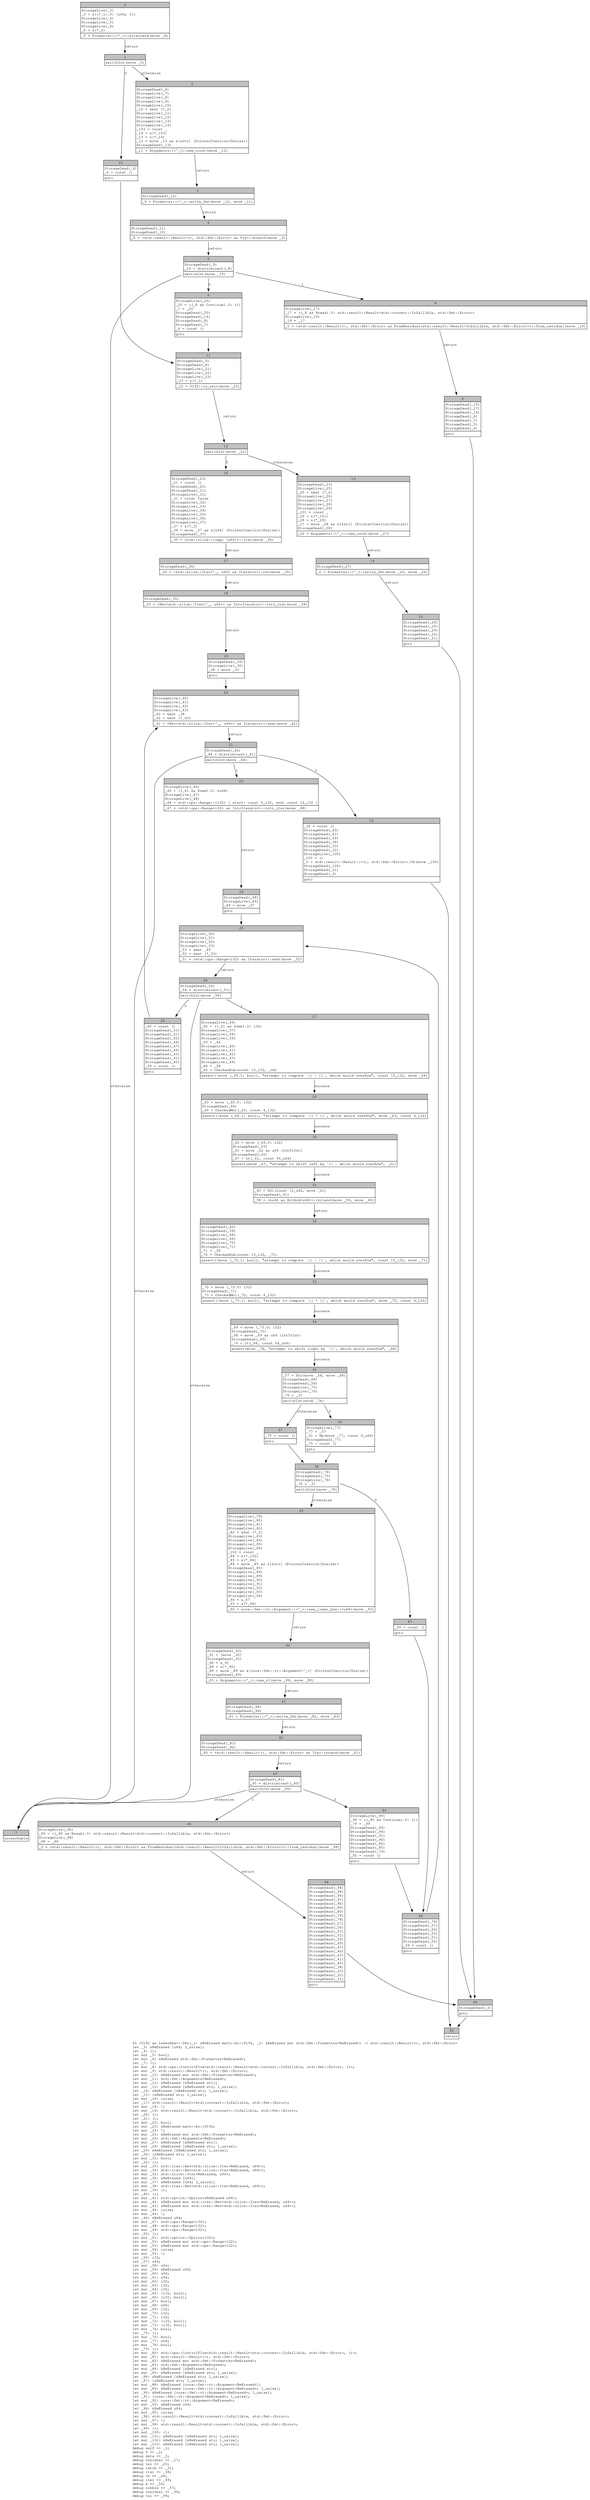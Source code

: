 digraph Mir_0_14675 {
    graph [fontname="Courier, monospace"];
    node [fontname="Courier, monospace"];
    edge [fontname="Courier, monospace"];
    label=<fn &lt;U192 as LowerHex&gt;::fmt(_1: &amp;ReErased math::bn::U192, _2: &amp;ReErased mut std::fmt::Formatter&lt;ReErased&gt;) -&gt; std::result::Result&lt;(), std::fmt::Error&gt;<br align="left"/>let _3: &amp;ReErased [u64; 3_usize];<br align="left"/>let _4: ();<br align="left"/>let mut _5: bool;<br align="left"/>let mut _6: &amp;ReErased std::fmt::Formatter&lt;ReErased&gt;;<br align="left"/>let _7: ();<br align="left"/>let mut _8: std::ops::ControlFlow&lt;std::result::Result&lt;std::convert::Infallible, std::fmt::Error&gt;, ()&gt;;<br align="left"/>let mut _9: std::result::Result&lt;(), std::fmt::Error&gt;;<br align="left"/>let mut _10: &amp;ReErased mut std::fmt::Formatter&lt;ReErased&gt;;<br align="left"/>let mut _11: std::fmt::Arguments&lt;ReErased&gt;;<br align="left"/>let mut _12: &amp;ReErased [&amp;ReErased str];<br align="left"/>let mut _13: &amp;ReErased [&amp;ReErased str; 1_usize];<br align="left"/>let _14: &amp;ReErased [&amp;ReErased str; 1_usize];<br align="left"/>let _15: [&amp;ReErased str; 1_usize];<br align="left"/>let mut _16: isize;<br align="left"/>let _17: std::result::Result&lt;std::convert::Infallible, std::fmt::Error&gt;;<br align="left"/>let mut _18: !;<br align="left"/>let mut _19: std::result::Result&lt;std::convert::Infallible, std::fmt::Error&gt;;<br align="left"/>let _20: ();<br align="left"/>let _21: ();<br align="left"/>let mut _22: bool;<br align="left"/>let mut _23: &amp;ReErased math::bn::U192;<br align="left"/>let mut _24: !;<br align="left"/>let mut _25: &amp;ReErased mut std::fmt::Formatter&lt;ReErased&gt;;<br align="left"/>let mut _26: std::fmt::Arguments&lt;ReErased&gt;;<br align="left"/>let mut _27: &amp;ReErased [&amp;ReErased str];<br align="left"/>let mut _28: &amp;ReErased [&amp;ReErased str; 1_usize];<br align="left"/>let _29: &amp;ReErased [&amp;ReErased str; 1_usize];<br align="left"/>let _30: [&amp;ReErased str; 1_usize];<br align="left"/>let mut _31: bool;<br align="left"/>let _32: ();<br align="left"/>let mut _33: std::iter::Rev&lt;std::slice::Iter&lt;ReErased, u64&gt;&gt;;<br align="left"/>let mut _34: std::iter::Rev&lt;std::slice::Iter&lt;ReErased, u64&gt;&gt;;<br align="left"/>let mut _35: std::slice::Iter&lt;ReErased, u64&gt;;<br align="left"/>let mut _36: &amp;ReErased [u64];<br align="left"/>let mut _37: &amp;ReErased [u64; 3_usize];<br align="left"/>let mut _38: std::iter::Rev&lt;std::slice::Iter&lt;ReErased, u64&gt;&gt;;<br align="left"/>let mut _39: ();<br align="left"/>let _40: ();<br align="left"/>let mut _41: std::option::Option&lt;&amp;ReErased u64&gt;;<br align="left"/>let mut _42: &amp;ReErased mut std::iter::Rev&lt;std::slice::Iter&lt;ReErased, u64&gt;&gt;;<br align="left"/>let mut _43: &amp;ReErased mut std::iter::Rev&lt;std::slice::Iter&lt;ReErased, u64&gt;&gt;;<br align="left"/>let mut _44: isize;<br align="left"/>let mut _45: !;<br align="left"/>let _46: &amp;ReErased u64;<br align="left"/>let mut _47: std::ops::Range&lt;i32&gt;;<br align="left"/>let mut _48: std::ops::Range&lt;i32&gt;;<br align="left"/>let mut _49: std::ops::Range&lt;i32&gt;;<br align="left"/>let _50: ();<br align="left"/>let mut _51: std::option::Option&lt;i32&gt;;<br align="left"/>let mut _52: &amp;ReErased mut std::ops::Range&lt;i32&gt;;<br align="left"/>let mut _53: &amp;ReErased mut std::ops::Range&lt;i32&gt;;<br align="left"/>let mut _54: isize;<br align="left"/>let mut _55: !;<br align="left"/>let _56: i32;<br align="left"/>let _57: u64;<br align="left"/>let mut _58: u64;<br align="left"/>let mut _59: &amp;ReErased u64;<br align="left"/>let mut _60: u64;<br align="left"/>let mut _61: u64;<br align="left"/>let mut _62: i32;<br align="left"/>let mut _63: i32;<br align="left"/>let mut _64: i32;<br align="left"/>let mut _65: (i32, bool);<br align="left"/>let mut _66: (i32, bool);<br align="left"/>let mut _67: bool;<br align="left"/>let mut _68: u64;<br align="left"/>let mut _69: i32;<br align="left"/>let mut _70: i32;<br align="left"/>let mut _71: i32;<br align="left"/>let mut _72: (i32, bool);<br align="left"/>let mut _73: (i32, bool);<br align="left"/>let mut _74: bool;<br align="left"/>let _75: ();<br align="left"/>let mut _76: bool;<br align="left"/>let mut _77: u64;<br align="left"/>let mut _78: bool;<br align="left"/>let _79: ();<br align="left"/>let mut _80: std::ops::ControlFlow&lt;std::result::Result&lt;std::convert::Infallible, std::fmt::Error&gt;, ()&gt;;<br align="left"/>let mut _81: std::result::Result&lt;(), std::fmt::Error&gt;;<br align="left"/>let mut _82: &amp;ReErased mut std::fmt::Formatter&lt;ReErased&gt;;<br align="left"/>let mut _83: std::fmt::Arguments&lt;ReErased&gt;;<br align="left"/>let mut _84: &amp;ReErased [&amp;ReErased str];<br align="left"/>let mut _85: &amp;ReErased [&amp;ReErased str; 1_usize];<br align="left"/>let _86: &amp;ReErased [&amp;ReErased str; 1_usize];<br align="left"/>let _87: [&amp;ReErased str; 1_usize];<br align="left"/>let mut _88: &amp;ReErased [core::fmt::rt::Argument&lt;ReErased&gt;];<br align="left"/>let mut _89: &amp;ReErased [core::fmt::rt::Argument&lt;ReErased&gt;; 1_usize];<br align="left"/>let _90: &amp;ReErased [core::fmt::rt::Argument&lt;ReErased&gt;; 1_usize];<br align="left"/>let _91: [core::fmt::rt::Argument&lt;ReErased&gt;; 1_usize];<br align="left"/>let mut _92: core::fmt::rt::Argument&lt;ReErased&gt;;<br align="left"/>let mut _93: &amp;ReErased u64;<br align="left"/>let _94: &amp;ReErased u64;<br align="left"/>let mut _95: isize;<br align="left"/>let _96: std::result::Result&lt;std::convert::Infallible, std::fmt::Error&gt;;<br align="left"/>let mut _97: !;<br align="left"/>let mut _98: std::result::Result&lt;std::convert::Infallible, std::fmt::Error&gt;;<br align="left"/>let _99: ();<br align="left"/>let mut _100: ();<br align="left"/>let mut _101: &amp;ReErased [&amp;ReErased str; 1_usize];<br align="left"/>let mut _102: &amp;ReErased [&amp;ReErased str; 1_usize];<br align="left"/>let mut _103: &amp;ReErased [&amp;ReErased str; 1_usize];<br align="left"/>debug self =&gt; _1;<br align="left"/>debug f =&gt; _2;<br align="left"/>debug data =&gt; _3;<br align="left"/>debug residual =&gt; _17;<br align="left"/>debug val =&gt; _20;<br align="left"/>debug latch =&gt; _31;<br align="left"/>debug iter =&gt; _38;<br align="left"/>debug ch =&gt; _46;<br align="left"/>debug iter =&gt; _49;<br align="left"/>debug x =&gt; _56;<br align="left"/>debug nibble =&gt; _57;<br align="left"/>debug residual =&gt; _96;<br align="left"/>debug val =&gt; _99;<br align="left"/>>;
    bb0__0_14675 [shape="none", label=<<table border="0" cellborder="1" cellspacing="0"><tr><td bgcolor="gray" align="center" colspan="1">0</td></tr><tr><td align="left" balign="left">StorageLive(_3)<br/>_3 = &amp;((*_1).0: [u64; 3])<br/>StorageLive(_4)<br/>StorageLive(_5)<br/>StorageLive(_6)<br/>_6 = &amp;(*_2)<br/></td></tr><tr><td align="left">_5 = Formatter::&lt;'_&gt;::alternate(move _6)</td></tr></table>>];
    bb1__0_14675 [shape="none", label=<<table border="0" cellborder="1" cellspacing="0"><tr><td bgcolor="gray" align="center" colspan="1">1</td></tr><tr><td align="left">switchInt(move _5)</td></tr></table>>];
    bb2__0_14675 [shape="none", label=<<table border="0" cellborder="1" cellspacing="0"><tr><td bgcolor="gray" align="center" colspan="1">2</td></tr><tr><td align="left" balign="left">StorageDead(_6)<br/>StorageLive(_7)<br/>StorageLive(_8)<br/>StorageLive(_9)<br/>StorageLive(_10)<br/>_10 = &amp;mut (*_2)<br/>StorageLive(_11)<br/>StorageLive(_12)<br/>StorageLive(_13)<br/>StorageLive(_14)<br/>_103 = const _<br/>_14 = &amp;(*_103)<br/>_13 = &amp;(*_14)<br/>_12 = move _13 as &amp;[&amp;str] (PointerCoercion(Unsize))<br/>StorageDead(_13)<br/></td></tr><tr><td align="left">_11 = Arguments::&lt;'_&gt;::new_const(move _12)</td></tr></table>>];
    bb3__0_14675 [shape="none", label=<<table border="0" cellborder="1" cellspacing="0"><tr><td bgcolor="gray" align="center" colspan="1">3</td></tr><tr><td align="left" balign="left">StorageDead(_12)<br/></td></tr><tr><td align="left">_9 = Formatter::&lt;'_&gt;::write_fmt(move _10, move _11)</td></tr></table>>];
    bb4__0_14675 [shape="none", label=<<table border="0" cellborder="1" cellspacing="0"><tr><td bgcolor="gray" align="center" colspan="1">4</td></tr><tr><td align="left" balign="left">StorageDead(_11)<br/>StorageDead(_10)<br/></td></tr><tr><td align="left">_8 = &lt;std::result::Result&lt;(), std::fmt::Error&gt; as Try&gt;::branch(move _9)</td></tr></table>>];
    bb5__0_14675 [shape="none", label=<<table border="0" cellborder="1" cellspacing="0"><tr><td bgcolor="gray" align="center" colspan="1">5</td></tr><tr><td align="left" balign="left">StorageDead(_9)<br/>_16 = discriminant(_8)<br/></td></tr><tr><td align="left">switchInt(move _16)</td></tr></table>>];
    bb6__0_14675 [shape="none", label=<<table border="0" cellborder="1" cellspacing="0"><tr><td bgcolor="gray" align="center" colspan="1">6</td></tr><tr><td align="left" balign="left">StorageLive(_20)<br/>_20 = ((_8 as Continue).0: ())<br/>_7 = _20<br/>StorageDead(_20)<br/>StorageDead(_14)<br/>StorageDead(_8)<br/>StorageDead(_7)<br/>_4 = const ()<br/></td></tr><tr><td align="left">goto</td></tr></table>>];
    bb7__0_14675 [shape="none", label=<<table border="0" cellborder="1" cellspacing="0"><tr><td bgcolor="gray" align="center" colspan="1">7</td></tr><tr><td align="left">unreachable</td></tr></table>>];
    bb8__0_14675 [shape="none", label=<<table border="0" cellborder="1" cellspacing="0"><tr><td bgcolor="gray" align="center" colspan="1">8</td></tr><tr><td align="left" balign="left">StorageLive(_17)<br/>_17 = ((_8 as Break).0: std::result::Result&lt;std::convert::Infallible, std::fmt::Error&gt;)<br/>StorageLive(_19)<br/>_19 = _17<br/></td></tr><tr><td align="left">_0 = &lt;std::result::Result&lt;(), std::fmt::Error&gt; as FromResidual&lt;std::result::Result&lt;Infallible, std::fmt::Error&gt;&gt;&gt;::from_residual(move _19)</td></tr></table>>];
    bb9__0_14675 [shape="none", label=<<table border="0" cellborder="1" cellspacing="0"><tr><td bgcolor="gray" align="center" colspan="1">9</td></tr><tr><td align="left" balign="left">StorageDead(_19)<br/>StorageDead(_17)<br/>StorageDead(_14)<br/>StorageDead(_8)<br/>StorageDead(_7)<br/>StorageDead(_5)<br/>StorageDead(_4)<br/></td></tr><tr><td align="left">goto</td></tr></table>>];
    bb10__0_14675 [shape="none", label=<<table border="0" cellborder="1" cellspacing="0"><tr><td bgcolor="gray" align="center" colspan="1">10</td></tr><tr><td align="left" balign="left">StorageDead(_6)<br/>_4 = const ()<br/></td></tr><tr><td align="left">goto</td></tr></table>>];
    bb11__0_14675 [shape="none", label=<<table border="0" cellborder="1" cellspacing="0"><tr><td bgcolor="gray" align="center" colspan="1">11</td></tr><tr><td align="left" balign="left">StorageDead(_5)<br/>StorageDead(_4)<br/>StorageLive(_21)<br/>StorageLive(_22)<br/>StorageLive(_23)<br/>_23 = &amp;(*_1)<br/></td></tr><tr><td align="left">_22 = U192::is_zero(move _23)</td></tr></table>>];
    bb12__0_14675 [shape="none", label=<<table border="0" cellborder="1" cellspacing="0"><tr><td bgcolor="gray" align="center" colspan="1">12</td></tr><tr><td align="left">switchInt(move _22)</td></tr></table>>];
    bb13__0_14675 [shape="none", label=<<table border="0" cellborder="1" cellspacing="0"><tr><td bgcolor="gray" align="center" colspan="1">13</td></tr><tr><td align="left" balign="left">StorageDead(_23)<br/>StorageLive(_25)<br/>_25 = &amp;mut (*_2)<br/>StorageLive(_26)<br/>StorageLive(_27)<br/>StorageLive(_28)<br/>StorageLive(_29)<br/>_101 = const _<br/>_29 = &amp;(*_101)<br/>_28 = &amp;(*_29)<br/>_27 = move _28 as &amp;[&amp;str] (PointerCoercion(Unsize))<br/>StorageDead(_28)<br/></td></tr><tr><td align="left">_26 = Arguments::&lt;'_&gt;::new_const(move _27)</td></tr></table>>];
    bb14__0_14675 [shape="none", label=<<table border="0" cellborder="1" cellspacing="0"><tr><td bgcolor="gray" align="center" colspan="1">14</td></tr><tr><td align="left" balign="left">StorageDead(_27)<br/></td></tr><tr><td align="left">_0 = Formatter::&lt;'_&gt;::write_fmt(move _25, move _26)</td></tr></table>>];
    bb15__0_14675 [shape="none", label=<<table border="0" cellborder="1" cellspacing="0"><tr><td bgcolor="gray" align="center" colspan="1">15</td></tr><tr><td align="left" balign="left">StorageDead(_26)<br/>StorageDead(_25)<br/>StorageDead(_29)<br/>StorageDead(_22)<br/>StorageDead(_21)<br/></td></tr><tr><td align="left">goto</td></tr></table>>];
    bb16__0_14675 [shape="none", label=<<table border="0" cellborder="1" cellspacing="0"><tr><td bgcolor="gray" align="center" colspan="1">16</td></tr><tr><td align="left" balign="left">StorageDead(_23)<br/>_21 = const ()<br/>StorageDead(_22)<br/>StorageDead(_21)<br/>StorageLive(_31)<br/>_31 = const false<br/>StorageLive(_32)<br/>StorageLive(_33)<br/>StorageLive(_34)<br/>StorageLive(_35)<br/>StorageLive(_36)<br/>StorageLive(_37)<br/>_37 = &amp;(*_3)<br/>_36 = move _37 as &amp;[u64] (PointerCoercion(Unsize))<br/>StorageDead(_37)<br/></td></tr><tr><td align="left">_35 = core::slice::&lt;impl [u64]&gt;::iter(move _36)</td></tr></table>>];
    bb17__0_14675 [shape="none", label=<<table border="0" cellborder="1" cellspacing="0"><tr><td bgcolor="gray" align="center" colspan="1">17</td></tr><tr><td align="left" balign="left">StorageDead(_36)<br/></td></tr><tr><td align="left">_34 = &lt;std::slice::Iter&lt;'_, u64&gt; as Iterator&gt;::rev(move _35)</td></tr></table>>];
    bb18__0_14675 [shape="none", label=<<table border="0" cellborder="1" cellspacing="0"><tr><td bgcolor="gray" align="center" colspan="1">18</td></tr><tr><td align="left" balign="left">StorageDead(_35)<br/></td></tr><tr><td align="left">_33 = &lt;Rev&lt;std::slice::Iter&lt;'_, u64&gt;&gt; as IntoIterator&gt;::into_iter(move _34)</td></tr></table>>];
    bb19__0_14675 [shape="none", label=<<table border="0" cellborder="1" cellspacing="0"><tr><td bgcolor="gray" align="center" colspan="1">19</td></tr><tr><td align="left" balign="left">StorageDead(_34)<br/>StorageLive(_38)<br/>_38 = move _33<br/></td></tr><tr><td align="left">goto</td></tr></table>>];
    bb20__0_14675 [shape="none", label=<<table border="0" cellborder="1" cellspacing="0"><tr><td bgcolor="gray" align="center" colspan="1">20</td></tr><tr><td align="left" balign="left">StorageLive(_40)<br/>StorageLive(_41)<br/>StorageLive(_42)<br/>StorageLive(_43)<br/>_43 = &amp;mut _38<br/>_42 = &amp;mut (*_43)<br/></td></tr><tr><td align="left">_41 = &lt;Rev&lt;std::slice::Iter&lt;'_, u64&gt;&gt; as Iterator&gt;::next(move _42)</td></tr></table>>];
    bb21__0_14675 [shape="none", label=<<table border="0" cellborder="1" cellspacing="0"><tr><td bgcolor="gray" align="center" colspan="1">21</td></tr><tr><td align="left" balign="left">StorageDead(_42)<br/>_44 = discriminant(_41)<br/></td></tr><tr><td align="left">switchInt(move _44)</td></tr></table>>];
    bb22__0_14675 [shape="none", label=<<table border="0" cellborder="1" cellspacing="0"><tr><td bgcolor="gray" align="center" colspan="1">22</td></tr><tr><td align="left" balign="left">StorageLive(_46)<br/>_46 = ((_41 as Some).0: &amp;u64)<br/>StorageLive(_47)<br/>StorageLive(_48)<br/>_48 = std::ops::Range::&lt;i32&gt; { start: const 0_i32, end: const 16_i32 }<br/></td></tr><tr><td align="left">_47 = &lt;std::ops::Range&lt;i32&gt; as IntoIterator&gt;::into_iter(move _48)</td></tr></table>>];
    bb23__0_14675 [shape="none", label=<<table border="0" cellborder="1" cellspacing="0"><tr><td bgcolor="gray" align="center" colspan="1">23</td></tr><tr><td align="left" balign="left">_32 = const ()<br/>StorageDead(_43)<br/>StorageDead(_41)<br/>StorageDead(_40)<br/>StorageDead(_38)<br/>StorageDead(_33)<br/>StorageDead(_32)<br/>StorageLive(_100)<br/>_100 = ()<br/>_0 = std::result::Result::&lt;(), std::fmt::Error&gt;::Ok(move _100)<br/>StorageDead(_100)<br/>StorageDead(_31)<br/>StorageDead(_3)<br/></td></tr><tr><td align="left">goto</td></tr></table>>];
    bb24__0_14675 [shape="none", label=<<table border="0" cellborder="1" cellspacing="0"><tr><td bgcolor="gray" align="center" colspan="1">24</td></tr><tr><td align="left" balign="left">StorageDead(_48)<br/>StorageLive(_49)<br/>_49 = move _47<br/></td></tr><tr><td align="left">goto</td></tr></table>>];
    bb25__0_14675 [shape="none", label=<<table border="0" cellborder="1" cellspacing="0"><tr><td bgcolor="gray" align="center" colspan="1">25</td></tr><tr><td align="left" balign="left">StorageLive(_50)<br/>StorageLive(_51)<br/>StorageLive(_52)<br/>StorageLive(_53)<br/>_53 = &amp;mut _49<br/>_52 = &amp;mut (*_53)<br/></td></tr><tr><td align="left">_51 = &lt;std::ops::Range&lt;i32&gt; as Iterator&gt;::next(move _52)</td></tr></table>>];
    bb26__0_14675 [shape="none", label=<<table border="0" cellborder="1" cellspacing="0"><tr><td bgcolor="gray" align="center" colspan="1">26</td></tr><tr><td align="left" balign="left">StorageDead(_52)<br/>_54 = discriminant(_51)<br/></td></tr><tr><td align="left">switchInt(move _54)</td></tr></table>>];
    bb27__0_14675 [shape="none", label=<<table border="0" cellborder="1" cellspacing="0"><tr><td bgcolor="gray" align="center" colspan="1">27</td></tr><tr><td align="left" balign="left">StorageLive(_56)<br/>_56 = ((_51 as Some).0: i32)<br/>StorageLive(_57)<br/>StorageLive(_58)<br/>StorageLive(_59)<br/>_59 = _46<br/>StorageLive(_60)<br/>StorageLive(_61)<br/>StorageLive(_62)<br/>StorageLive(_63)<br/>StorageLive(_64)<br/>_64 = _56<br/>_65 = CheckedSub(const 15_i32, _64)<br/></td></tr><tr><td align="left">assert(!move (_65.1: bool), &quot;attempt to compute `{} - {}`, which would overflow&quot;, const 15_i32, move _64)</td></tr></table>>];
    bb28__0_14675 [shape="none", label=<<table border="0" cellborder="1" cellspacing="0"><tr><td bgcolor="gray" align="center" colspan="1">28</td></tr><tr><td align="left" balign="left">_40 = const ()<br/>StorageDead(_53)<br/>StorageDead(_51)<br/>StorageDead(_50)<br/>StorageDead(_49)<br/>StorageDead(_47)<br/>StorageDead(_46)<br/>StorageDead(_43)<br/>StorageDead(_41)<br/>StorageDead(_40)<br/>_39 = const ()<br/></td></tr><tr><td align="left">goto</td></tr></table>>];
    bb29__0_14675 [shape="none", label=<<table border="0" cellborder="1" cellspacing="0"><tr><td bgcolor="gray" align="center" colspan="1">29</td></tr><tr><td align="left" balign="left">_63 = move (_65.0: i32)<br/>StorageDead(_64)<br/>_66 = CheckedMul(_63, const 4_i32)<br/></td></tr><tr><td align="left">assert(!move (_66.1: bool), &quot;attempt to compute `{} * {}`, which would overflow&quot;, move _63, const 4_i32)</td></tr></table>>];
    bb30__0_14675 [shape="none", label=<<table border="0" cellborder="1" cellspacing="0"><tr><td bgcolor="gray" align="center" colspan="1">30</td></tr><tr><td align="left" balign="left">_62 = move (_66.0: i32)<br/>StorageDead(_63)<br/>_61 = move _62 as u64 (IntToInt)<br/>StorageDead(_62)<br/>_67 = Lt(_61, const 64_u64)<br/></td></tr><tr><td align="left">assert(move _67, &quot;attempt to shift left by `{}`, which would overflow&quot;, _61)</td></tr></table>>];
    bb31__0_14675 [shape="none", label=<<table border="0" cellborder="1" cellspacing="0"><tr><td bgcolor="gray" align="center" colspan="1">31</td></tr><tr><td align="left" balign="left">_60 = Shl(const 15_u64, move _61)<br/>StorageDead(_61)<br/></td></tr><tr><td align="left">_58 = &lt;&amp;u64 as BitAnd&lt;u64&gt;&gt;::bitand(move _59, move _60)</td></tr></table>>];
    bb32__0_14675 [shape="none", label=<<table border="0" cellborder="1" cellspacing="0"><tr><td bgcolor="gray" align="center" colspan="1">32</td></tr><tr><td align="left" balign="left">StorageDead(_60)<br/>StorageDead(_59)<br/>StorageLive(_68)<br/>StorageLive(_69)<br/>StorageLive(_70)<br/>StorageLive(_71)<br/>_71 = _56<br/>_72 = CheckedSub(const 15_i32, _71)<br/></td></tr><tr><td align="left">assert(!move (_72.1: bool), &quot;attempt to compute `{} - {}`, which would overflow&quot;, const 15_i32, move _71)</td></tr></table>>];
    bb33__0_14675 [shape="none", label=<<table border="0" cellborder="1" cellspacing="0"><tr><td bgcolor="gray" align="center" colspan="1">33</td></tr><tr><td align="left" balign="left">_70 = move (_72.0: i32)<br/>StorageDead(_71)<br/>_73 = CheckedMul(_70, const 4_i32)<br/></td></tr><tr><td align="left">assert(!move (_73.1: bool), &quot;attempt to compute `{} * {}`, which would overflow&quot;, move _70, const 4_i32)</td></tr></table>>];
    bb34__0_14675 [shape="none", label=<<table border="0" cellborder="1" cellspacing="0"><tr><td bgcolor="gray" align="center" colspan="1">34</td></tr><tr><td align="left" balign="left">_69 = move (_73.0: i32)<br/>StorageDead(_70)<br/>_68 = move _69 as u64 (IntToInt)<br/>StorageDead(_69)<br/>_74 = Lt(_68, const 64_u64)<br/></td></tr><tr><td align="left">assert(move _74, &quot;attempt to shift right by `{}`, which would overflow&quot;, _68)</td></tr></table>>];
    bb35__0_14675 [shape="none", label=<<table border="0" cellborder="1" cellspacing="0"><tr><td bgcolor="gray" align="center" colspan="1">35</td></tr><tr><td align="left" balign="left">_57 = Shr(move _58, move _68)<br/>StorageDead(_68)<br/>StorageDead(_58)<br/>StorageLive(_75)<br/>StorageLive(_76)<br/>_76 = _31<br/></td></tr><tr><td align="left">switchInt(move _76)</td></tr></table>>];
    bb36__0_14675 [shape="none", label=<<table border="0" cellborder="1" cellspacing="0"><tr><td bgcolor="gray" align="center" colspan="1">36</td></tr><tr><td align="left" balign="left">StorageLive(_77)<br/>_77 = _57<br/>_31 = Ne(move _77, const 0_u64)<br/>StorageDead(_77)<br/>_75 = const ()<br/></td></tr><tr><td align="left">goto</td></tr></table>>];
    bb37__0_14675 [shape="none", label=<<table border="0" cellborder="1" cellspacing="0"><tr><td bgcolor="gray" align="center" colspan="1">37</td></tr><tr><td align="left" balign="left">_75 = const ()<br/></td></tr><tr><td align="left">goto</td></tr></table>>];
    bb38__0_14675 [shape="none", label=<<table border="0" cellborder="1" cellspacing="0"><tr><td bgcolor="gray" align="center" colspan="1">38</td></tr><tr><td align="left" balign="left">StorageDead(_76)<br/>StorageDead(_75)<br/>StorageLive(_78)<br/>_78 = _31<br/></td></tr><tr><td align="left">switchInt(move _78)</td></tr></table>>];
    bb39__0_14675 [shape="none", label=<<table border="0" cellborder="1" cellspacing="0"><tr><td bgcolor="gray" align="center" colspan="1">39</td></tr><tr><td align="left" balign="left">StorageLive(_79)<br/>StorageLive(_80)<br/>StorageLive(_81)<br/>StorageLive(_82)<br/>_82 = &amp;mut (*_2)<br/>StorageLive(_83)<br/>StorageLive(_84)<br/>StorageLive(_85)<br/>StorageLive(_86)<br/>_102 = const _<br/>_86 = &amp;(*_102)<br/>_85 = &amp;(*_86)<br/>_84 = move _85 as &amp;[&amp;str] (PointerCoercion(Unsize))<br/>StorageDead(_85)<br/>StorageLive(_88)<br/>StorageLive(_89)<br/>StorageLive(_90)<br/>StorageLive(_91)<br/>StorageLive(_92)<br/>StorageLive(_93)<br/>StorageLive(_94)<br/>_94 = &amp;_57<br/>_93 = &amp;(*_94)<br/></td></tr><tr><td align="left">_92 = core::fmt::rt::Argument::&lt;'_&gt;::new_lower_hex::&lt;u64&gt;(move _93)</td></tr></table>>];
    bb40__0_14675 [shape="none", label=<<table border="0" cellborder="1" cellspacing="0"><tr><td bgcolor="gray" align="center" colspan="1">40</td></tr><tr><td align="left" balign="left">StorageDead(_93)<br/>_91 = [move _92]<br/>StorageDead(_92)<br/>_90 = &amp;_91<br/>_89 = &amp;(*_90)<br/>_88 = move _89 as &amp;[core::fmt::rt::Argument&lt;'_&gt;] (PointerCoercion(Unsize))<br/>StorageDead(_89)<br/></td></tr><tr><td align="left">_83 = Arguments::&lt;'_&gt;::new_v1(move _84, move _88)</td></tr></table>>];
    bb41__0_14675 [shape="none", label=<<table border="0" cellborder="1" cellspacing="0"><tr><td bgcolor="gray" align="center" colspan="1">41</td></tr><tr><td align="left" balign="left">StorageDead(_88)<br/>StorageDead(_84)<br/></td></tr><tr><td align="left">_81 = Formatter::&lt;'_&gt;::write_fmt(move _82, move _83)</td></tr></table>>];
    bb42__0_14675 [shape="none", label=<<table border="0" cellborder="1" cellspacing="0"><tr><td bgcolor="gray" align="center" colspan="1">42</td></tr><tr><td align="left" balign="left">StorageDead(_83)<br/>StorageDead(_82)<br/></td></tr><tr><td align="left">_80 = &lt;std::result::Result&lt;(), std::fmt::Error&gt; as Try&gt;::branch(move _81)</td></tr></table>>];
    bb43__0_14675 [shape="none", label=<<table border="0" cellborder="1" cellspacing="0"><tr><td bgcolor="gray" align="center" colspan="1">43</td></tr><tr><td align="left" balign="left">StorageDead(_81)<br/>_95 = discriminant(_80)<br/></td></tr><tr><td align="left">switchInt(move _95)</td></tr></table>>];
    bb44__0_14675 [shape="none", label=<<table border="0" cellborder="1" cellspacing="0"><tr><td bgcolor="gray" align="center" colspan="1">44</td></tr><tr><td align="left" balign="left">StorageLive(_99)<br/>_99 = ((_80 as Continue).0: ())<br/>_79 = _99<br/>StorageDead(_99)<br/>StorageDead(_94)<br/>StorageDead(_91)<br/>StorageDead(_90)<br/>StorageDead(_86)<br/>StorageDead(_80)<br/>StorageDead(_79)<br/>_50 = const ()<br/></td></tr><tr><td align="left">goto</td></tr></table>>];
    bb45__0_14675 [shape="none", label=<<table border="0" cellborder="1" cellspacing="0"><tr><td bgcolor="gray" align="center" colspan="1">45</td></tr><tr><td align="left" balign="left">StorageLive(_96)<br/>_96 = ((_80 as Break).0: std::result::Result&lt;std::convert::Infallible, std::fmt::Error&gt;)<br/>StorageLive(_98)<br/>_98 = _96<br/></td></tr><tr><td align="left">_0 = &lt;std::result::Result&lt;(), std::fmt::Error&gt; as FromResidual&lt;std::result::Result&lt;Infallible, std::fmt::Error&gt;&gt;&gt;::from_residual(move _98)</td></tr></table>>];
    bb46__0_14675 [shape="none", label=<<table border="0" cellborder="1" cellspacing="0"><tr><td bgcolor="gray" align="center" colspan="1">46</td></tr><tr><td align="left" balign="left">StorageDead(_98)<br/>StorageDead(_96)<br/>StorageDead(_94)<br/>StorageDead(_91)<br/>StorageDead(_90)<br/>StorageDead(_86)<br/>StorageDead(_80)<br/>StorageDead(_79)<br/>StorageDead(_78)<br/>StorageDead(_57)<br/>StorageDead(_56)<br/>StorageDead(_53)<br/>StorageDead(_51)<br/>StorageDead(_50)<br/>StorageDead(_49)<br/>StorageDead(_47)<br/>StorageDead(_46)<br/>StorageDead(_43)<br/>StorageDead(_41)<br/>StorageDead(_40)<br/>StorageDead(_38)<br/>StorageDead(_33)<br/>StorageDead(_32)<br/>StorageDead(_31)<br/></td></tr><tr><td align="left">goto</td></tr></table>>];
    bb47__0_14675 [shape="none", label=<<table border="0" cellborder="1" cellspacing="0"><tr><td bgcolor="gray" align="center" colspan="1">47</td></tr><tr><td align="left" balign="left">_50 = const ()<br/></td></tr><tr><td align="left">goto</td></tr></table>>];
    bb48__0_14675 [shape="none", label=<<table border="0" cellborder="1" cellspacing="0"><tr><td bgcolor="gray" align="center" colspan="1">48</td></tr><tr><td align="left" balign="left">StorageDead(_78)<br/>StorageDead(_57)<br/>StorageDead(_56)<br/>StorageDead(_53)<br/>StorageDead(_51)<br/>StorageDead(_50)<br/>_39 = const ()<br/></td></tr><tr><td align="left">goto</td></tr></table>>];
    bb49__0_14675 [shape="none", label=<<table border="0" cellborder="1" cellspacing="0"><tr><td bgcolor="gray" align="center" colspan="1">49</td></tr><tr><td align="left" balign="left">StorageDead(_3)<br/></td></tr><tr><td align="left">goto</td></tr></table>>];
    bb50__0_14675 [shape="none", label=<<table border="0" cellborder="1" cellspacing="0"><tr><td bgcolor="gray" align="center" colspan="1">50</td></tr><tr><td align="left">return</td></tr></table>>];
    bb0__0_14675 -> bb1__0_14675 [label="return"];
    bb1__0_14675 -> bb10__0_14675 [label="0"];
    bb1__0_14675 -> bb2__0_14675 [label="otherwise"];
    bb2__0_14675 -> bb3__0_14675 [label="return"];
    bb3__0_14675 -> bb4__0_14675 [label="return"];
    bb4__0_14675 -> bb5__0_14675 [label="return"];
    bb5__0_14675 -> bb6__0_14675 [label="0"];
    bb5__0_14675 -> bb8__0_14675 [label="1"];
    bb5__0_14675 -> bb7__0_14675 [label="otherwise"];
    bb6__0_14675 -> bb11__0_14675 [label=""];
    bb8__0_14675 -> bb9__0_14675 [label="return"];
    bb9__0_14675 -> bb49__0_14675 [label=""];
    bb10__0_14675 -> bb11__0_14675 [label=""];
    bb11__0_14675 -> bb12__0_14675 [label="return"];
    bb12__0_14675 -> bb16__0_14675 [label="0"];
    bb12__0_14675 -> bb13__0_14675 [label="otherwise"];
    bb13__0_14675 -> bb14__0_14675 [label="return"];
    bb14__0_14675 -> bb15__0_14675 [label="return"];
    bb15__0_14675 -> bb49__0_14675 [label=""];
    bb16__0_14675 -> bb17__0_14675 [label="return"];
    bb17__0_14675 -> bb18__0_14675 [label="return"];
    bb18__0_14675 -> bb19__0_14675 [label="return"];
    bb19__0_14675 -> bb20__0_14675 [label=""];
    bb20__0_14675 -> bb21__0_14675 [label="return"];
    bb21__0_14675 -> bb23__0_14675 [label="0"];
    bb21__0_14675 -> bb22__0_14675 [label="1"];
    bb21__0_14675 -> bb7__0_14675 [label="otherwise"];
    bb22__0_14675 -> bb24__0_14675 [label="return"];
    bb23__0_14675 -> bb50__0_14675 [label=""];
    bb24__0_14675 -> bb25__0_14675 [label=""];
    bb25__0_14675 -> bb26__0_14675 [label="return"];
    bb26__0_14675 -> bb28__0_14675 [label="0"];
    bb26__0_14675 -> bb27__0_14675 [label="1"];
    bb26__0_14675 -> bb7__0_14675 [label="otherwise"];
    bb27__0_14675 -> bb29__0_14675 [label="success"];
    bb28__0_14675 -> bb20__0_14675 [label=""];
    bb29__0_14675 -> bb30__0_14675 [label="success"];
    bb30__0_14675 -> bb31__0_14675 [label="success"];
    bb31__0_14675 -> bb32__0_14675 [label="return"];
    bb32__0_14675 -> bb33__0_14675 [label="success"];
    bb33__0_14675 -> bb34__0_14675 [label="success"];
    bb34__0_14675 -> bb35__0_14675 [label="success"];
    bb35__0_14675 -> bb36__0_14675 [label="0"];
    bb35__0_14675 -> bb37__0_14675 [label="otherwise"];
    bb36__0_14675 -> bb38__0_14675 [label=""];
    bb37__0_14675 -> bb38__0_14675 [label=""];
    bb38__0_14675 -> bb47__0_14675 [label="0"];
    bb38__0_14675 -> bb39__0_14675 [label="otherwise"];
    bb39__0_14675 -> bb40__0_14675 [label="return"];
    bb40__0_14675 -> bb41__0_14675 [label="return"];
    bb41__0_14675 -> bb42__0_14675 [label="return"];
    bb42__0_14675 -> bb43__0_14675 [label="return"];
    bb43__0_14675 -> bb44__0_14675 [label="0"];
    bb43__0_14675 -> bb45__0_14675 [label="1"];
    bb43__0_14675 -> bb7__0_14675 [label="otherwise"];
    bb44__0_14675 -> bb48__0_14675 [label=""];
    bb45__0_14675 -> bb46__0_14675 [label="return"];
    bb46__0_14675 -> bb49__0_14675 [label=""];
    bb47__0_14675 -> bb48__0_14675 [label=""];
    bb48__0_14675 -> bb25__0_14675 [label=""];
    bb49__0_14675 -> bb50__0_14675 [label=""];
}
